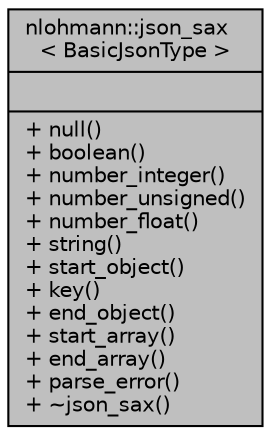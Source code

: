digraph "nlohmann::json_sax&lt; BasicJsonType &gt;"
{
 // INTERACTIVE_SVG=YES
 // LATEX_PDF_SIZE
  edge [fontname="Helvetica",fontsize="10",labelfontname="Helvetica",labelfontsize="10"];
  node [fontname="Helvetica",fontsize="10",shape=record];
  Node1 [label="{nlohmann::json_sax\l\< BasicJsonType \>\n||+ null()\l+ boolean()\l+ number_integer()\l+ number_unsigned()\l+ number_float()\l+ string()\l+ start_object()\l+ key()\l+ end_object()\l+ start_array()\l+ end_array()\l+ parse_error()\l+ ~json_sax()\l}",height=0.2,width=0.4,color="black", fillcolor="grey75", style="filled", fontcolor="black",tooltip="SAX interface."];
}
